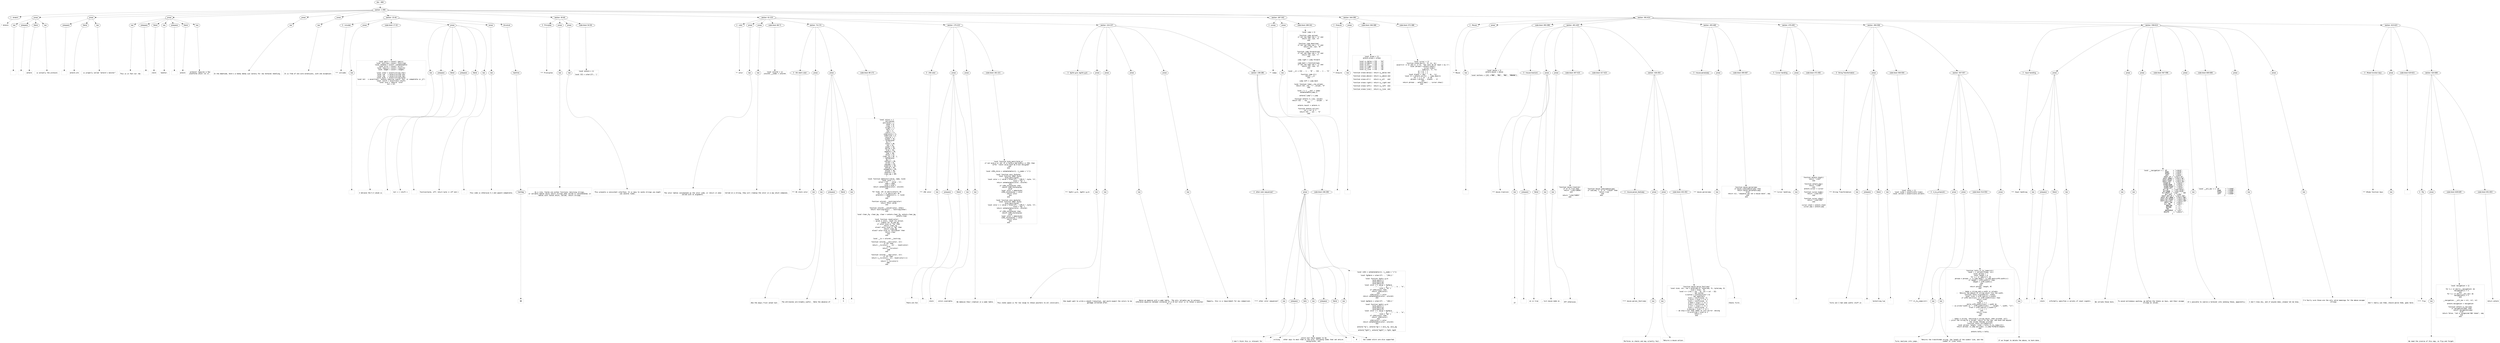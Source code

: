 digraph lpegNode {

node [fontname=Helvetica]
edge [style=dashed]

doc_0 [label="doc - 684"]


doc_0 -> { section_1}
{rank=same; section_1}

section_1 [label="section: 1-390"]


// END RANK doc_0

section_1 -> { header_2 prose_3 prose_4 prose_5 prose_6 prose_7 section_8 section_9 section_10 section_11 section_12 section_13}
{rank=same; header_2 prose_3 prose_4 prose_5 prose_6 prose_7 section_8 section_9 section_10 section_11 section_12 section_13}

header_2 [label="1 : Anterm"]

prose_3 [label="prose"]

prose_4 [label="prose"]

prose_5 [label="prose"]

prose_6 [label="prose"]

prose_7 [label="prose"]

section_8 [label="section: 15-44"]

section_9 [label="section: 45-60"]

section_10 [label="section: 61-223"]

section_11 [label="section: 287-343"]

section_12 [label="section: 344-390"]

section_13 [label="section: 391-614"]


// END RANK section_1

header_2 -> leaf_14
leaf_14  [color=Gray,shape=rectangle,fontname=Inconsolata,label="* Anterm"]
// END RANK header_2

prose_3 -> { raw_15 prespace_16 literal_17 raw_18}
{rank=same; raw_15 prespace_16 literal_17 raw_18}

raw_15 [label="raw"]

prespace_16 [label="prespace"]

literal_17 [label="literal"]

raw_18 [label="raw"]


// END RANK prose_3

raw_15 -> leaf_19
leaf_19  [color=Gray,shape=rectangle,fontname=Inconsolata,label="
"]
// END RANK raw_15

prespace_16 -> leaf_20
leaf_20  [color=Gray,shape=rectangle,fontname=Inconsolata,label=""]
// END RANK prespace_16

literal_17 -> leaf_21
leaf_21  [color=Gray,shape=rectangle,fontname=Inconsolata,label="anterm"]
// END RANK literal_17

raw_18 -> leaf_22
leaf_22  [color=Gray,shape=rectangle,fontname=Inconsolata,label=" is actually the protocol.
"]
// END RANK raw_18

prose_4 -> { prespace_23 literal_24 raw_25}
{rank=same; prespace_23 literal_24 raw_25}

prespace_23 [label="prespace"]

literal_24 [label="literal"]

raw_25 [label="raw"]


// END RANK prose_4

prespace_23 -> leaf_26
leaf_26  [color=Gray,shape=rectangle,fontname=Inconsolata,label=""]
// END RANK prespace_23

literal_24 -> leaf_27
leaf_27  [color=Gray,shape=rectangle,fontname=Inconsolata,label="anterm.orb"]
// END RANK literal_24

raw_25 -> leaf_28
leaf_28  [color=Gray,shape=rectangle,fontname=Inconsolata,label=" is properly called \"anterm's monster\".
"]
// END RANK raw_25

prose_5 -> { raw_29 prespace_30 literal_31 raw_32 prespace_33 literal_34 raw_35}
{rank=same; raw_29 prespace_30 literal_31 raw_32 prespace_33 literal_34 raw_35}

raw_29 [label="raw"]

prespace_30 [label="prespace"]

literal_31 [label="literal"]

raw_32 [label="raw"]

prespace_33 [label="prespace"]

literal_34 [label="literal"]

raw_35 [label="raw"]


// END RANK prose_5

raw_29 -> leaf_36
leaf_36  [color=Gray,shape=rectangle,fontname=Inconsolata,label="
This is in fact our raw"]
// END RANK raw_29

prespace_30 -> leaf_37
leaf_37  [color=Gray,shape=rectangle,fontname=Inconsolata,label=" "]
// END RANK prespace_30

literal_31 -> leaf_38
leaf_38  [color=Gray,shape=rectangle,fontname=Inconsolata,label="xterm"]
// END RANK literal_31

raw_32 -> leaf_39
leaf_39  [color=Gray,shape=rectangle,fontname=Inconsolata,label=" handler. "]
// END RANK raw_32

prespace_33 -> leaf_40
leaf_40  [color=Gray,shape=rectangle,fontname=Inconsolata,label=" "]
// END RANK prespace_33

literal_34 -> leaf_41
leaf_41  [color=Gray,shape=rectangle,fontname=Inconsolata,label="anterm"]
// END RANK literal_34

raw_35 -> leaf_42
leaf_42  [color=Gray,shape=rectangle,fontname=Inconsolata,label=" protocol requires a few
platforms which run it.
"]
// END RANK raw_35

prose_6 -> { raw_43}
{rank=same; raw_43}

raw_43 [label="raw"]


// END RANK prose_6

raw_43 -> leaf_44
leaf_44  [color=Gray,shape=rectangle,fontname=Inconsolata,label="
In the meantime, here's a handy dandy Lua library for raw terminal handling.
"]
// END RANK raw_43

prose_7 -> { raw_45}
{rank=same; raw_45}

raw_45 [label="raw"]


// END RANK prose_7

raw_45 -> leaf_46
leaf_46  [color=Gray,shape=rectangle,fontname=Inconsolata,label="
It is free of non-core extensions, with one exception:
"]
// END RANK raw_45

section_8 -> { header_47 prose_48 codeblock_49 prose_50 prose_51 structure_52}
{rank=same; header_47 prose_48 codeblock_49 prose_50 prose_51 structure_52}

header_47 [label="3 : includes"]

prose_48 [label="prose"]

codeblock_49 [label="code block 17-33"]

prose_50 [label="prose"]

prose_51 [label="prose"]

structure_52 [label="structure"]


// END RANK section_8

header_47 -> leaf_53
leaf_53  [color=Gray,shape=rectangle,fontname=Inconsolata,label="*** includes"]
// END RANK header_47

prose_48 -> { raw_54}
{rank=same; raw_54}

raw_54 [label="raw"]


// END RANK prose_48

raw_54 -> leaf_55
leaf_55  [color=Gray,shape=rectangle,fontname=Inconsolata,label="
"]
// END RANK raw_54

codeblock_49 -> leaf_56
leaf_56  [color=Gray,shape=rectangle,fontname=Inconsolata,label="local pairs = assert (pairs)
local tostring = assert (tostring)
local setmeta = assert (setmetatable)
local error = assert (error)
local require = assert (require)
local rawget = assert (rawget)

local schar = assert(string.char)
local sub   = assert(string.sub)
local rep   = assert(string.rep)
local byte  = assert(string.byte)
local bit   = assert(bit, \"anterm requires Luajit 'bit' or compatible in _G\")
local rshift = assert(bit.rshift)
local core = require \"core\"
bit = nil"]
// END RANK codeblock_49

prose_50 -> { raw_57 prespace_58 literal_59 prespace_60 literal_61 raw_62}
{rank=same; raw_57 prespace_58 literal_59 prespace_60 literal_61 raw_62}

raw_57 [label="raw"]

prespace_58 [label="prespace"]

literal_59 [label="literal"]

prespace_60 [label="prespace"]

literal_61 [label="literal"]

raw_62 [label="raw"]


// END RANK prose_50

raw_57 -> leaf_63
leaf_63  [color=Gray,shape=rectangle,fontname=Inconsolata,label="
I believe the 5.3 idiom is"]
// END RANK raw_57

prespace_58 -> leaf_64
leaf_64  [color=Gray,shape=rectangle,fontname=Inconsolata,label=" "]
// END RANK prespace_58

literal_59 -> leaf_65
leaf_65  [color=Gray,shape=rectangle,fontname=Inconsolata,label="bit = { rshift = "]
// END RANK literal_59

prespace_60 -> leaf_66
leaf_66  [color=Gray,shape=rectangle,fontname=Inconsolata,label=""]
// END RANK prespace_60

literal_61 -> leaf_67
leaf_67  [color=Gray,shape=rectangle,fontname=Inconsolata,label="function(byte, off) return byte >> off end }"]
// END RANK literal_61

raw_62 -> leaf_68
leaf_68  [color=Gray,shape=rectangle,fontname=Inconsolata,label=".
"]
// END RANK raw_62

prose_51 -> { raw_69}
{rank=same; raw_69}

raw_69 [label="raw"]


// END RANK prose_51

raw_69 -> leaf_70
leaf_70  [color=Gray,shape=rectangle,fontname=Inconsolata,label="
This code is otherwise 5.1 and upward compatible.
"]
// END RANK raw_69

structure_52 -> { hashline_71}
{rank=same; hashline_71}

hashline_71 [label="hashline"]


// END RANK structure_52

hashline_71 -> { hashtag_72}
{rank=same; hashtag_72}

hashtag_72 [label="hashtag"]


// END RANK hashline_71

hashtag_72 -> leaf_73
leaf_73  [color=Gray,shape=rectangle,fontname=Inconsolata,label="NB"]
// END RANK hashtag_72

section_9 -> { header_74 prose_75 prose_76 codeblock_77}
{rank=same; header_74 prose_75 prose_76 codeblock_77}

header_74 [label="3 : Principles"]

prose_75 [label="prose"]

prose_76 [label="prose"]

codeblock_77 [label="code block 54-58"]


// END RANK section_9

header_74 -> leaf_78
leaf_78  [color=Gray,shape=rectangle,fontname=Inconsolata,label="*** Principles"]
// END RANK header_74

prose_75 -> { raw_79}
{rank=same; raw_79}

raw_79 [label="raw"]


// END RANK prose_75

raw_79 -> leaf_80
leaf_80  [color=Gray,shape=rectangle,fontname=Inconsolata,label="

As a rule, fields are either functions returning strings,
or callable tables which return strings when called or concatenated, or
tables with fields which, called, return strings.
"]
// END RANK raw_79

prose_76 -> { raw_81}
{rank=same; raw_81}

raw_81 [label="raw"]


// END RANK prose_76

raw_81 -> leaf_82
leaf_82  [color=Gray,shape=rectangle,fontname=Inconsolata,label="
This presents a consistent interface. It is easy to cache strings you might
use several times.
"]
// END RANK raw_81

codeblock_77 -> leaf_83
leaf_83  [color=Gray,shape=rectangle,fontname=Inconsolata,label="local anterm = {}

local CSI = schar(27)..'['"]
// END RANK codeblock_77

section_10 -> { header_84 prose_85 prose_86 codeblock_87 section_88 section_89 section_90}
{rank=same; header_84 prose_85 prose_86 codeblock_87 section_88 section_89 section_90}

header_84 [label="2 : color"]

prose_85 [label="prose"]

prose_86 [label="prose"]

codeblock_87 [label="code block 68-71"]

section_88 [label="section: 74-174"]

section_89 [label="section: 175-223"]

section_90 [label="section: 224-237"]


// END RANK section_10

header_84 -> leaf_91
leaf_91  [color=Gray,shape=rectangle,fontname=Inconsolata,label="** color"]
// END RANK header_84

prose_85 -> { raw_92}
{rank=same; raw_92}

raw_92 [label="raw"]


// END RANK prose_85

raw_92 -> leaf_93
leaf_93  [color=Gray,shape=rectangle,fontname=Inconsolata,label="

The color tables concatenate as the color code, or return it when
called with no arguments.
"]
// END RANK raw_92

prose_86 -> { raw_94}
{rank=same; raw_94}

raw_94 [label="raw"]


// END RANK prose_86

raw_94 -> leaf_95
leaf_95  [color=Gray,shape=rectangle,fontname=Inconsolata,label="
Called on a string, they will cleanup the color in a way which composes.
"]
// END RANK raw_94

codeblock_87 -> leaf_96
leaf_96  [color=Gray,shape=rectangle,fontname=Inconsolata,label="local colormt = {}
colormt.__index = colormt"]
// END RANK codeblock_87

section_88 -> { header_97 prose_98 prose_99 codeblock_100}
{rank=same; header_97 prose_98 prose_99 codeblock_100}

header_97 [label="3 : OG xterm color"]

prose_98 [label="prose"]

prose_99 [label="prose"]

codeblock_100 [label="code block 80-172"]


// END RANK section_88

header_97 -> leaf_101
leaf_101  [color=Gray,shape=rectangle,fontname=Inconsolata,label="*** OG xterm color"]
// END RANK header_97

prose_98 -> { raw_102}
{rank=same; raw_102}

raw_102 [label="raw"]


// END RANK prose_98

raw_102 -> leaf_103
leaf_103  [color=Gray,shape=rectangle,fontname=Inconsolata,label="

Aka the angry fruit salad tier.
"]
// END RANK raw_102

prose_99 -> { raw_104 prespace_105 literal_106 raw_107}
{rank=same; raw_104 prespace_105 literal_106 raw_107}

raw_104 [label="raw"]

prespace_105 [label="prespace"]

literal_106 [label="literal"]

raw_107 [label="raw"]


// END RANK prose_99

raw_104 -> leaf_108
leaf_108  [color=Gray,shape=rectangle,fontname=Inconsolata,label="
The attributes are broadly useful.  Note the absence of"]
// END RANK raw_104

prespace_105 -> leaf_109
leaf_109  [color=Gray,shape=rectangle,fontname=Inconsolata,label=" "]
// END RANK prespace_105

literal_106 -> leaf_110
leaf_110  [color=Gray,shape=rectangle,fontname=Inconsolata,label="5"]
// END RANK literal_106

raw_107 -> leaf_111
leaf_111  [color=Gray,shape=rectangle,fontname=Inconsolata,label=".
"]
// END RANK raw_107

codeblock_100 -> leaf_112
leaf_112  [color=Gray,shape=rectangle,fontname=Inconsolata,label="local colors = {
    -- attributes
    attribute = {
        reset = 0,
        clear = 0,
        bright = 1,
        bold = 1,
        dim = 2,
        italic = 3,
        underscore = 4,
        underline = 4,
        reverse = 7,
        hidden = 8},
    -- foreground
    fg = {
        black = 30,
        red = 31,
        green = 32,
        yellow = 33,
        blue = 34,
        magenta = 35,
        cyan = 36,
        white = 37,
        clear_fg = 39  },
    -- background
    bg = {
        onblack = 40,
        onred = 41,
        ongreen = 42,
        onyellow = 43,
        onblue = 44,
        onmagenta = 45,
        oncyan = 46,
        onwhite = 47,
        clear_bg = 49}
}

local function makecolor(value, name, kind)
    local color = {
        value = CSI .. value ..\"m\",
        name = name,
        kind = kind }
    return setmetatable(color, colormt)
end

for kind, val in pairs(colors) do
    for c, v in pairs(val) do
        anterm[c] = makecolor(v, c, kind)
    end
end

function colormt.__tostring(color)
    return color.value
end

function colormt.__concat(color, other)
    return tostring(color) .. tostring(other)
end

local clear_fg, clear_bg, clear = anterm.clear_fg, anterm.clear_bg,
                                  anterm.clear

local function reset(color)
    -- given a color, reset its action.
    -- simple for fg and bg
    if color.kind == \"fg\" then
        return clear_fg
    elseif color.kind == \"bg\" then
        return clear_bg
    elseif color.kind == \"attribute\" then
        return clear
    end
end

local __ts = colormt.__tostring

function colormt.__call(color, str)
    if str then
        return __ts(color) .. str .. reset(color)
    else
        return __ts(color)
    end
end

function colormt.__repr(color, str)
   if str then
      return {__ts(color), str, reset(color)()}
   else
      return {__ts(color)}
   end
end"]
// END RANK codeblock_100

section_89 -> { header_113 prose_114 prose_115 codeblock_116}
{rank=same; header_113 prose_114 prose_115 codeblock_116}

header_113 [label="3 : 256 color"]

prose_114 [label="prose"]

prose_115 [label="prose"]

codeblock_116 [label="code block 181-221"]


// END RANK section_89

header_113 -> leaf_117
leaf_117  [color=Gray,shape=rectangle,fontname=Inconsolata,label="*** 256 color"]
// END RANK header_113

prose_114 -> { raw_118 prespace_119 literal_120 raw_121}
{rank=same; raw_118 prespace_119 literal_120 raw_121}

raw_118 [label="raw"]

prespace_119 [label="prespace"]

literal_120 [label="literal"]

raw_121 [label="raw"]


// END RANK prose_114

raw_118 -> leaf_122
leaf_122  [color=Gray,shape=rectangle,fontname=Inconsolata,label="

There are 512"]
// END RANK raw_118

prespace_119 -> leaf_123
leaf_123  [color=Gray,shape=rectangle,fontname=Inconsolata,label=" "]
// END RANK prespace_119

literal_120 -> leaf_124
leaf_124  [color=Gray,shape=rectangle,fontname=Inconsolata,label="xterm"]
// END RANK literal_120

raw_121 -> leaf_125
leaf_125  [color=Gray,shape=rectangle,fontname=Inconsolata,label=" colors available.
"]
// END RANK raw_121

prose_115 -> { raw_126}
{rank=same; raw_126}

raw_126 [label="raw"]


// END RANK prose_115

raw_126 -> leaf_127
leaf_127  [color=Gray,shape=rectangle,fontname=Inconsolata,label="
We memoize their creation in a weak table.
"]
// END RANK raw_126

codeblock_116 -> leaf_128
leaf_128  [color=Gray,shape=rectangle,fontname=Inconsolata,label="local function byte_panic(byte_p)
   if not byte_p or not (0 <= byte_p and byte_p <= 255) then
      error \"xterm value must be 8 bit unsigned\"
   end
end

local x256_store = setmetatable({}, {__mode = \"v\"})

local function ansi_fg(byte)
    local function make (byte)
        byte_panic(byte)
        local color = { value = schar(27)..\"[38;5;\"..byte..\"m\",
                        kind = \"fg\" }
        return setmetatable(color, colormt)
    end
    if x256_store[byte] then
        return x256_store[byte]
    else
        local color = make(byte)
        x256_store[byte] = color
        return color
    end
end

local function ansi_bg(byte)
    local function make (byte)
        byte_panic(byte)
        local color = { value = schar(27)..\"[48;5;\"..byte..\"m\",
                        kind = \"bg\" }
        return setmetatable(color, colormt)
    end
    if x256_store[byte] then
        return x256_store[byte]
    else
        local color = make(byte)
        x256_store[byte] = color
        return color
    end
end"]
// END RANK codeblock_116

section_90 -> { header_129 prose_130 prose_131 prose_132 prose_133 section_134}
{rank=same; header_129 prose_130 prose_131 prose_132 prose_133 section_134}

header_129 [label="3 : fg24(r,g,b), bg24(r,g,b)"]

prose_130 [label="prose"]

prose_131 [label="prose"]

prose_132 [label="prose"]

prose_133 [label="prose"]

section_134 [label="section: 238-286"]


// END RANK section_90

header_129 -> leaf_135
leaf_135  [color=Gray,shape=rectangle,fontname=Inconsolata,label="*** fg24(r,g,b), bg24(r,g,b)"]
// END RANK header_129

prose_130 -> { raw_136}
{rank=same; raw_136}

raw_136 [label="raw"]


// END RANK prose_130

raw_136 -> leaf_137
leaf_137  [color=Gray,shape=rectangle,fontname=Inconsolata,label="

This state space is far too large to retain pointers to all colorizers.
"]
// END RANK raw_136

prose_131 -> { raw_138}
{rank=same; raw_138}

raw_138 [label="raw"]


// END RANK prose_131

raw_138 -> leaf_139
leaf_139  [color=Gray,shape=rectangle,fontname=Inconsolata,label="
One might want to write a smooth transition, and would expect the colors to be
garbage collected after.
"]
// END RANK raw_138

prose_132 -> { raw_140}
{rank=same; raw_140}

raw_140 [label="raw"]


// END RANK prose_132

raw_140 -> leaf_141
leaf_141  [color=Gray,shape=rectangle,fontname=Inconsolata,label="
Hence we memoize with a weak table.  The only reliable way to achieve
reference equality between instances of a 24 bit color is to retain a pointer
to it.
"]
// END RANK raw_140

prose_133 -> { raw_142}
{rank=same; raw_142}

raw_142 [label="raw"]


// END RANK prose_133

raw_142 -> leaf_143
leaf_143  [color=Gray,shape=rectangle,fontname=Inconsolata,label="
Happily, this is a requirement for any comparison.

"]
// END RANK raw_142

section_134 -> { header_144 prose_145 codeblock_146}
{rank=same; header_144 prose_145 codeblock_146}

header_144 [label="4 : other color sequences?"]

prose_145 [label="prose"]

codeblock_146 [label="code block 246-284"]


// END RANK section_134

header_144 -> leaf_147
leaf_147  [color=Gray,shape=rectangle,fontname=Inconsolata,label="**** other color sequences?"]
// END RANK header_144

prose_145 -> { raw_148 prespace_149 italic_150 raw_151 prespace_152 literal_153 raw_154}
{rank=same; raw_148 prespace_149 italic_150 raw_151 prespace_152 literal_153 raw_154}

raw_148 [label="raw"]

prespace_149 [label="prespace"]

italic_150 [label="italic"]

raw_151 [label="raw"]

prespace_152 [label="prespace"]

literal_153 [label="literal"]

raw_154 [label="raw"]


// END RANK prose_145

raw_148 -> leaf_155
leaf_155  [color=Gray,shape=rectangle,fontname=Inconsolata,label="

I don't think this is relevant for"]
// END RANK raw_148

prespace_149 -> leaf_156
leaf_156  [color=Gray,shape=rectangle,fontname=Inconsolata,label=" "]
// END RANK prespace_149

italic_150 -> leaf_157
leaf_157  [color=Gray,shape=rectangle,fontname=Inconsolata,label="writing"]
// END RANK italic_150

raw_151 -> leaf_158
leaf_158  [color=Gray,shape=rectangle,fontname=Inconsolata,label=" colors but there appear to be
other ways to emit them in the wild, including codes that set entire
backgrounds, and"]
// END RANK raw_151

prespace_152 -> leaf_159
leaf_159  [color=Gray,shape=rectangle,fontname=Inconsolata,label=" "]
// END RANK prespace_152

literal_153 -> leaf_160
leaf_160  [color=Gray,shape=rectangle,fontname=Inconsolata,label="#"]
// END RANK literal_153

raw_154 -> leaf_161
leaf_161  [color=Gray,shape=rectangle,fontname=Inconsolata,label=" hex-coded colors are also supported.
"]
// END RANK raw_154

codeblock_146 -> leaf_162
leaf_162  [color=Gray,shape=rectangle,fontname=Inconsolata,label="local x24k = setmetatable({}, {__mode = \"v\"})

local fg24pre = schar(27) .. \"[38;2;\"

local function fg24(r,g,b)
   byte_panic(r)
   byte_panic(g)
   byte_panic(b)
   local color = { value = fg24pre
                           .. r .. \";\" .. g .. \";\" .. b .. \"m\",
                   kind = \"fg\" }
   if x24k[color] then
      return x24k[color]
   end
   x24k[color] = color
   return setmetatable(color, colormt)
end

local bg24pre = schar(27) .. \"[48;2;\"

local function bg24(r,g,b)
   byte_panic(r)
   byte_panic(g)
   byte_panic(b)
   local color = { value = bg24pre
                           .. r .. \";\" .. g .. \";\" .. b .. \"m\",
                   kind = \"bg\" }
   if x24k[color] then
      return x24k[color]
   end
   x24k[color] = color
   return setmetatable(color, colormt)
end

anterm[\"fg\"], anterm[\"bg\"] = ansi_fg, ansi_bg

anterm[\"fg24\"], anterm[\"bg24\"] = fg24, bg24"]
// END RANK codeblock_146

section_11 -> { header_163 prose_164 codeblock_165}
{rank=same; header_163 prose_164 codeblock_165}

header_163 [label="2 : Jumps"]

prose_164 [label="prose"]

codeblock_165 [label="code block 289-341"]


// END RANK section_11

header_163 -> leaf_166
leaf_166  [color=Gray,shape=rectangle,fontname=Inconsolata,label="** Jumps"]
// END RANK header_163

prose_164 -> { raw_167}
{rank=same; raw_167}

raw_167 [label="raw"]


// END RANK prose_164

raw_167 -> leaf_168
leaf_168  [color=Gray,shape=rectangle,fontname=Inconsolata,label="
"]
// END RANK raw_167

codeblock_165 -> leaf_169
leaf_169  [color=Gray,shape=rectangle,fontname=Inconsolata,label="local jump = {}

function jump.up(num)
    if not num then num = \"1\" end
    return CSI..num..\"A\"
end

function jump.down(num)
    if not num then num = \"1\" end
        return CSI..num..\"B\"
end

function jump.forward(num)
    if not num then num = \"1\" end
    return CSI..num..\"C\"
end

jump.right = jump.forward

jump.back = function(num)
    if not num then num = \"1\" end
    return CSI..num..\"D\"
end

local __nl = CSI .. 1 .. \"B\" .. CSI .. 1 .. \"G\"

function jump.nl()
   return __nl
end

jump.left = jump.back

local function Jump(_,row,column)
    return CSI..row..\";\"..column..\"H\"
end

local J = { __call = Jump}
setmetatable(jump,J)

anterm[\"jump\"] = jump

function anterm.rc (row, column)
   return CSI .. row .. \";\" .. column .. \"H\"
end

anterm.rowcol = anterm.rc

function anterm.col(col)
   col = col or 1
   return CSI .. col .. \"G\"
end"]
// END RANK codeblock_165

section_12 -> { header_170 prose_171 codeblock_172 codeblock_173}
{rank=same; header_170 prose_171 codeblock_172 codeblock_173}

header_170 [label="2 : Erasure"]

prose_171 [label="prose"]

codeblock_172 [label="code block 346-368"]

codeblock_173 [label="code block 372-388"]


// END RANK section_12

header_170 -> leaf_174
leaf_174  [color=Gray,shape=rectangle,fontname=Inconsolata,label="** Erasure"]
// END RANK header_170

prose_171 -> { raw_175}
{rank=same; raw_175}

raw_175 [label="raw"]


// END RANK prose_171

raw_175 -> leaf_176
leaf_176  [color=Gray,shape=rectangle,fontname=Inconsolata,label="
"]
// END RANK raw_175

codeblock_172 -> leaf_177
leaf_177  [color=Gray,shape=rectangle,fontname=Inconsolata,label="local erase = {}
anterm.erase = erase

local e__below = CSI .. \"0J\"
local e__above = CSI .. \"1J\"
local e__all   = CSI .. \"2J\"
local e__right = CSI .. \"0K\"
local e__left  = CSI .. \"1K\"
local e__line  = CSI .. \"2K\"

function erase.below() return e__below end

function erase.above() return e__above end

function erase.all()   return e__all   end

function erase.right() return e__right end

function erase.left()  return e__left  end

function erase.line()  return e__line  end"]
// END RANK codeblock_172

codeblock_173 -> leaf_178
leaf_178  [color=Gray,shape=rectangle,fontname=Inconsolata,label="local cursor = {}
function erase.box(tr, tc, br, bc)
   assert(tr <= br and tc <= bc, \"box must be at least 1 by 1\")
   local phrase = anterm.stash()
               .. cursor.hide()
               .. Jump(nil, tr, tc)
   br = br + 1
   bc = bc + 1
   local blanks = rep(\" \", bc - tc)
   local nl = anterm.col(tc) .. jump.down(1)
   for i = 1, br - tr do
      phrase = phrase .. blanks .. nl
   end
   return phrase .. anterm.pop() .. cursor.show()
end"]
// END RANK codeblock_173

section_13 -> { header_179 prose_180 codeblock_181 section_182 section_183 section_184 section_185 section_186 section_187}
{rank=same; header_179 prose_180 codeblock_181 section_182 section_183 section_184 section_185 section_186 section_187}

header_179 [label="2 : Mouse"]

prose_180 [label="prose"]

codeblock_181 [label="code block 393-398"]

section_182 [label="section: 401-425"]

section_183 [label="section: 455-469"]

section_184 [label="section: 470-493"]

section_185 [label="section: 494-506"]

section_186 [label="section: 558-614"]

section_187 [label="section: 615-623"]


// END RANK section_13

header_179 -> leaf_188
leaf_188  [color=Gray,shape=rectangle,fontname=Inconsolata,label="** Mouse"]
// END RANK header_179

prose_180 -> { raw_189}
{rank=same; raw_189}

raw_189 [label="raw"]


// END RANK prose_180

raw_189 -> leaf_190
leaf_190  [color=Gray,shape=rectangle,fontname=Inconsolata,label="
"]
// END RANK raw_189

codeblock_181 -> leaf_191
leaf_191  [color=Gray,shape=rectangle,fontname=Inconsolata,label="local mouse = {}
anterm.mouse = mouse

local buttons = {[0] =\"MB0\", \"MB1\", \"MB2\", \"MBNONE\"}"]
// END RANK codeblock_181

section_182 -> { header_192 prose_193 prose_194 codeblock_195 codeblock_196 section_197}
{rank=same; header_192 prose_193 prose_194 codeblock_195 codeblock_196 section_197}

header_192 [label="3 : mouse.track(on)"]

prose_193 [label="prose"]

prose_194 [label="prose"]

codeblock_195 [label="code block 407-415"]

codeblock_196 [label="code block 417-423"]

section_197 [label="section: 426-454"]


// END RANK section_182

header_192 -> leaf_198
leaf_198  [color=Gray,shape=rectangle,fontname=Inconsolata,label="*** mouse.track(on)"]
// END RANK header_192

prose_193 -> { raw_199 prespace_200 literal_201 raw_202}
{rank=same; raw_199 prespace_200 literal_201 raw_202}

raw_199 [label="raw"]

prespace_200 [label="prespace"]

literal_201 [label="literal"]

raw_202 [label="raw"]


// END RANK prose_193

raw_199 -> leaf_203
leaf_203  [color=Gray,shape=rectangle,fontname=Inconsolata,label="

If"]
// END RANK raw_199

prespace_200 -> leaf_204
leaf_204  [color=Gray,shape=rectangle,fontname=Inconsolata,label=" "]
// END RANK prespace_200

literal_201 -> leaf_205
leaf_205  [color=Gray,shape=rectangle,fontname=Inconsolata,label="on == true"]
// END RANK literal_201

raw_202 -> leaf_206
leaf_206  [color=Gray,shape=rectangle,fontname=Inconsolata,label=", turn mouse mode on.
"]
// END RANK raw_202

prose_194 -> { raw_207}
{rank=same; raw_207}

raw_207 [label="raw"]


// END RANK prose_194

raw_207 -> leaf_208
leaf_208  [color=Gray,shape=rectangle,fontname=Inconsolata,label="
Off otherwise.
"]
// END RANK raw_207

codeblock_195 -> leaf_209
leaf_209  [color=Gray,shape=rectangle,fontname=Inconsolata,label="function mouse.track(on)
   if on == true then
      return \"\\x1b[?1003h\"
   end

   return \"\\x1b[?1003l\"
end"]
// END RANK codeblock_195

codeblock_196 -> leaf_210
leaf_210  [color=Gray,shape=rectangle,fontname=Inconsolata,label="function mouse.ismousemove(seq)
   if sub(seq, 1, 3) == \"\\x1b[M\" then
      return true
   end
end"]
// END RANK codeblock_196

section_197 -> { header_211 prose_212 prose_213 codeblock_214}
{rank=same; header_211 prose_212 prose_213 codeblock_214}

header_211 [label="4 : mouse.parser_fast(seq)"]

prose_212 [label="prose"]

prose_213 [label="prose"]

codeblock_214 [label="code block 432-452"]


// END RANK section_197

header_211 -> leaf_215
leaf_215  [color=Gray,shape=rectangle,fontname=Inconsolata,label="**** mouse.parser_fast(seq)"]
// END RANK header_211

prose_212 -> { raw_216}
{rank=same; raw_216}

raw_216 [label="raw"]


// END RANK prose_212

raw_216 -> leaf_217
leaf_217  [color=Gray,shape=rectangle,fontname=Inconsolata,label="

Performs no checks and may silently fail.
"]
// END RANK raw_216

prose_213 -> { raw_218}
{rank=same; raw_218}

raw_218 [label="raw"]


// END RANK prose_213

raw_218 -> leaf_219
leaf_219  [color=Gray,shape=rectangle,fontname=Inconsolata,label="
Returns a mouse action.
"]
// END RANK raw_218

codeblock_214 -> leaf_220
leaf_220  [color=Gray,shape=rectangle,fontname=Inconsolata,label="function mouse.parse_fast(seq)
   local kind, col, row = byte(seq,4), byte(seq, 5), byte(seq, 6)
   kind = kind - 32
   local m = {row = row - 32, col = col - 32}
   -- Get button
   m.button = buttons[kind % 4]
   -- Get modifiers
   kind = rshift(kind, 2)
   m.shift = kind % 2 == 1
   kind = rshift(kind, 1)
   m.meta = kind % 2 == 1
   kind = rshift(kind, 1)
   m.ctrl = kind % 2 == 1
   kind = rshift(kind, 1)
   m.moving = kind % 2 == 1
   -- we skip a bit that seems to just mirror .moving
   m.scrolling = kind == 2
   return m
end"]
// END RANK codeblock_214

section_183 -> { header_221 prose_222 codeblock_223}
{rank=same; header_221 prose_222 codeblock_223}

header_221 [label="3 : mouse.parse(seq)"]

prose_222 [label="prose"]

codeblock_223 [label="code block 459-467"]


// END RANK section_183

header_221 -> leaf_224
leaf_224  [color=Gray,shape=rectangle,fontname=Inconsolata,label="*** mouse.parse(seq)"]
// END RANK header_221

prose_222 -> { raw_225}
{rank=same; raw_225}

raw_225 [label="raw"]


// END RANK prose_222

raw_225 -> leaf_226
leaf_226  [color=Gray,shape=rectangle,fontname=Inconsolata,label="

Checks first.
"]
// END RANK raw_225

codeblock_223 -> leaf_227
leaf_227  [color=Gray,shape=rectangle,fontname=Inconsolata,label="function mouse.parse(seq)
   if mouse.ismousemove(seq) then
      return mouse.parsefast(seq)
   else
      return nil, \"sequence was not a mouse move\", seq
   end
end"]
// END RANK codeblock_223

section_184 -> { header_228 prose_229 codeblock_230}
{rank=same; header_228 prose_229 codeblock_230}

header_228 [label="3 : Cursor handling"]

prose_229 [label="prose"]

codeblock_230 [label="code block 472-492"]


// END RANK section_184

header_228 -> leaf_231
leaf_231  [color=Gray,shape=rectangle,fontname=Inconsolata,label="*** Cursor handling"]
// END RANK header_228

prose_229 -> { raw_232}
{rank=same; raw_232}

raw_232 [label="raw"]


// END RANK prose_229

raw_232 -> leaf_233
leaf_233  [color=Gray,shape=rectangle,fontname=Inconsolata,label="
"]
// END RANK raw_232

codeblock_230 -> leaf_234
leaf_234  [color=Gray,shape=rectangle,fontname=Inconsolata,label="function anterm.stash()
   return \"\\x1b7\"
end

function anterm.pop()
   return \"\\x1b8\"
end
anterm.cursor = cursor

function cursor.hide()
   return \"\\x1b[?25l\"
end

function cursor.show()
   return \"\\x1b[?25h\"
end

cursor.stash = anterm.stash
cursor.pop = anterm.pop"]
// END RANK codeblock_230

section_185 -> { header_235 prose_236 codeblock_237 section_238}
{rank=same; header_235 prose_236 codeblock_237 section_238}

header_235 [label="3 : String Transformation"]

prose_236 [label="prose"]

codeblock_237 [label="code block 500-504"]

section_238 [label="section: 507-557"]


// END RANK section_185

header_235 -> leaf_239
leaf_239  [color=Gray,shape=rectangle,fontname=Inconsolata,label="*** String Transformation"]
// END RANK header_235

prose_236 -> { raw_240 prespace_241 literal_242 raw_243}
{rank=same; raw_240 prespace_241 literal_242 raw_243}

raw_240 [label="raw"]

prespace_241 [label="prespace"]

literal_242 [label="literal"]

raw_243 [label="raw"]


// END RANK prose_236

raw_240 -> leaf_244
leaf_244  [color=Gray,shape=rectangle,fontname=Inconsolata,label="

Turns out I had some useful stuff in"]
// END RANK raw_240

prespace_241 -> leaf_245
leaf_245  [color=Gray,shape=rectangle,fontname=Inconsolata,label=" "]
// END RANK prespace_241

literal_242 -> leaf_246
leaf_246  [color=Gray,shape=rectangle,fontname=Inconsolata,label="termstring.lua"]
// END RANK literal_242

raw_243 -> leaf_247
leaf_247  [color=Gray,shape=rectangle,fontname=Inconsolata,label=".


"]
// END RANK raw_243

codeblock_237 -> leaf_248
leaf_248  [color=Gray,shape=rectangle,fontname=Inconsolata,label="local totty = {}
local lines = assert(core.lines)
local collect = assert(core.collect)"]
// END RANK codeblock_237

section_238 -> { header_249 prose_250 prose_251 codeblock_252 prose_253}
{rank=same; header_249 prose_250 prose_251 codeblock_252 prose_253}

header_249 [label="4 : nl_to_jumps(str)"]

prose_250 [label="prose"]

prose_251 [label="prose"]

codeblock_252 [label="code block 514-554"]

prose_253 [label="prose"]


// END RANK section_238

header_249 -> leaf_254
leaf_254  [color=Gray,shape=rectangle,fontname=Inconsolata,label="**** nl_to_jumps(str)"]
// END RANK header_249

prose_250 -> { raw_255}
{rank=same; raw_255}

raw_255 [label="raw"]


// END RANK prose_250

raw_255 -> leaf_256
leaf_256  [color=Gray,shape=rectangle,fontname=Inconsolata,label="

Turns newlines into jumps.
"]
// END RANK raw_255

prose_251 -> { raw_257}
{rank=same; raw_257}

raw_257 [label="raw"]


// END RANK prose_251

raw_257 -> leaf_258
leaf_258  [color=Gray,shape=rectangle,fontname=Inconsolata,label="
Returns the transformed string, the length of the widest line, and the
number of lines total.
"]
// END RANK raw_257

codeblock_252 -> leaf_259
leaf_259  [color=Gray,shape=rectangle,fontname=Inconsolata,label="function totty.nl_to_jumps(str)
  local l = collect(lines, str)
  local phrase = \"\"
  local length = 0
  for i,v in ipairs(l) do
    phrase = phrase..v..a.jump.down()..a.jump.back(utf8.width(v))
    if length < utf8.width(v) then
      length = utf8.width(v)
    end
  end
  return phrase, length, #l
end

--- takes a string and a width in columns.
--  Returns the amount of string which fits the width.
function totty.truncate(str, width)
  local trunc = utf8.sub(str,1,width)
  if utf8.len(trunc) == utf8.width(trunc) then
    return trunc
  else
    local i = 1
    while utf8.width(trunc) > width do
      -- io.write(\"width is \", utf8.width(trunc), \"  target: \", width, \"\\n\")
      trunc = utf8.sub(str,1,width-i)
      i = i + 1
    end
    return trunc
  end
end

-- takes a string, returning a string which, when printed, will:
-- print the string as a column, return to the top, and move one beyond
-- the column thereby printed.
function totty.collimate(str)
  local phrase, length, lines = totty.nl_to_jumps(str)
  return phrase..a.jump.up(lines)..a.jump.forward(length)
end

anterm.totty = totty"]
// END RANK codeblock_252

prose_253 -> { raw_260}
{rank=same; raw_260}

raw_260 [label="raw"]


// END RANK prose_253

raw_260 -> leaf_261
leaf_261  [color=Gray,shape=rectangle,fontname=Inconsolata,label="
If we forget to delete the above, no harm done.
"]
// END RANK raw_260

section_186 -> { header_262 prose_263 prose_264 prose_265 codeblock_266 prose_267 codeblock_268 prose_269 prose_270}
{rank=same; header_262 prose_263 prose_264 prose_265 codeblock_266 prose_267 codeblock_268 prose_269 prose_270}

header_262 [label="3 : Input handling"]

prose_263 [label="prose"]

prose_264 [label="prose"]

prose_265 [label="prose"]

codeblock_266 [label="code block 567-596"]

prose_267 [label="prose"]

codeblock_268 [label="code block 600-606"]

prose_269 [label="prose"]

prose_270 [label="prose"]


// END RANK section_186

header_262 -> leaf_271
leaf_271  [color=Gray,shape=rectangle,fontname=Inconsolata,label="*** Input handling"]
// END RANK header_262

prose_263 -> { raw_272 prespace_273 literal_274 raw_275}
{rank=same; raw_272 prespace_273 literal_274 raw_275}

raw_272 [label="raw"]

prespace_273 [label="prespace"]

literal_274 [label="literal"]

raw_275 [label="raw"]


// END RANK prose_263

raw_272 -> leaf_276
leaf_276  [color=Gray,shape=rectangle,fontname=Inconsolata,label=""]
// END RANK raw_272

prespace_273 -> leaf_277
leaf_277  [color=Gray,shape=rectangle,fontname=Inconsolata,label=""]
// END RANK prespace_273

literal_274 -> leaf_278
leaf_278  [color=Gray,shape=rectangle,fontname=Inconsolata,label="xterm"]
// END RANK literal_274

raw_275 -> leaf_279
leaf_279  [color=Gray,shape=rectangle,fontname=Inconsolata,label=" informally specifies a variety of input signals.
"]
// END RANK raw_275

prose_264 -> { raw_280}
{rank=same; raw_280}

raw_280 [label="raw"]


// END RANK prose_264

raw_280 -> leaf_281
leaf_281  [color=Gray,shape=rectangle,fontname=Inconsolata,label="
We collate those here.
"]
// END RANK raw_280

prose_265 -> { raw_282}
{rank=same; raw_282}

raw_282 [label="raw"]


// END RANK prose_265

raw_282 -> leaf_283
leaf_283  [color=Gray,shape=rectangle,fontname=Inconsolata,label="
To avoid extraneous quoting, we define the tokens as keys, and their escape
strings as values.
"]
// END RANK raw_282

codeblock_266 -> leaf_284
leaf_284  [color=Gray,shape=rectangle,fontname=Inconsolata,label="local __navigation = {  UP       = \"\\x1b[A\",
                        DOWN     = \"\\x1b[B\",
                        RIGHT    = \"\\x1b[C\",
                        LEFT     = \"\\x1b[D\",
                        SHIFT_UP = \"\\x1b[1;2A\",
                        SHIFT_DOWN = \"\\x1b[1;2B\",
                        SHIFT_RIGHT = \"\\x1b[1;2C\",
                        SHIFT_LEFT  = \"\\x1b[1;2D\",
                        HYPER_UP    = \"\\x1b[5~\",
                        HYPER_DOWN  = \"\\x1b[6~\",
                        HYPER_RIGHT = \"\\x1b[F\",
                        HYPER_LEFT  = \"\\x1b[H\",
                        ALT_UP    = \"\\x1b\\x1b[A\",
                        ALT_DOWN  = \"\\x1b\\x1b[B\",
                        ALT_RIGHT = \"\\x1bf\", -- heh
                        ALT_LEFT  = \"\\x1bb\",
                        SHIFT_ALT_UP = \"\\x1b[1;10A\",
                        SHIFT_ALT_DOWN = \"\\x1b[1;10B\",
                        SHIFT_ALT_RIGHT = \"\\x1b[1;10C\",
                        SHIFT_ALT_LEFT  = \"\\x1b[1;10D\",
                        SHIFT_TAB  = \"\\x1b[Z\",
                        ALT_TAB    = \"\\x1b\\t\",
                        NEWLINE    = \"\\n\",
                        RETURN     = \"\\r\",
                        TAB        = \"\\t\",
                        BACKSPACE  = \"\\127\",
                        DELETE     = \"\\x1b[3~\",
                     }"]
// END RANK codeblock_266

prose_267 -> { raw_285}
{rank=same; raw_285}

raw_285 [label="raw"]


// END RANK prose_267

raw_285 -> leaf_286
leaf_286  [color=Gray,shape=rectangle,fontname=Inconsolata,label="
It's possible to coerce a terminal into sending these, apparently:
"]
// END RANK raw_285

codeblock_268 -> leaf_287
leaf_287  [color=Gray,shape=rectangle,fontname=Inconsolata,label="local __alt_nav = {  UP       = \"\\x1bOA\",
                     DOWN     = \"\\x1bOB\",
                     RIGHT    = \"\\x1bOC\",
                     LEFT     = \"\\x1bOD\",
                  }"]
// END RANK codeblock_268

prose_269 -> { raw_288}
{rank=same; raw_288}

raw_288 [label="raw"]


// END RANK prose_269

raw_288 -> leaf_289
leaf_289  [color=Gray,shape=rectangle,fontname=Inconsolata,label="
I don't know why, and if anyone does, please let me know.
"]
// END RANK raw_288

prose_270 -> { raw_290}
{rank=same; raw_290}

raw_290 [label="raw"]


// END RANK prose_270

raw_290 -> leaf_291
leaf_291  [color=Gray,shape=rectangle,fontname=Inconsolata,label="
I'm fairly sure those are the only valid meanings for the above escape
strings.

"]
// END RANK raw_290

section_187 -> { header_292 prose_293 codeblock_294 section_295}
{rank=same; header_292 prose_293 codeblock_294 section_295}

header_292 [label="3 : #todo function keys"]

prose_293 [label="prose"]

codeblock_294 [label="code block 619-621"]

section_295 [label="section: 624-684"]


// END RANK section_187

header_292 -> leaf_296
leaf_296  [color=Gray,shape=rectangle,fontname=Inconsolata,label="*** #todo function keys"]
// END RANK header_292

prose_293 -> { raw_297}
{rank=same; raw_297}

raw_297 [label="raw"]


// END RANK prose_293

raw_297 -> leaf_298
leaf_298  [color=Gray,shape=rectangle,fontname=Inconsolata,label="

Don't really use them, should parse them, goes here:
"]
// END RANK raw_297

codeblock_294 -> leaf_299
leaf_299  [color=Gray,shape=rectangle,fontname=Inconsolata,label=""]
// END RANK codeblock_294

section_295 -> { header_300 prose_301 codeblock_302 codeblock_303}
{rank=same; header_300 prose_301 codeblock_302 codeblock_303}

header_300 [label="4 : flip"]

prose_301 [label="prose"]

codeblock_302 [label="code block 628-649"]

codeblock_303 [label="code block 651-653"]


// END RANK section_295

header_300 -> leaf_304
leaf_304  [color=Gray,shape=rectangle,fontname=Inconsolata,label="**** flip"]
// END RANK header_300

prose_301 -> { raw_305}
{rank=same; raw_305}

raw_305 [label="raw"]


// END RANK prose_301

raw_305 -> leaf_306
leaf_306  [color=Gray,shape=rectangle,fontname=Inconsolata,label="

We need the inverse of this map, so flip and forget:
"]
// END RANK raw_305

codeblock_302 -> leaf_307
leaf_307  [color=Gray,shape=rectangle,fontname=Inconsolata,label="local navigation = {}

for k,v in pairs(__navigation) do
   navigation[v] = k
end
for k,v in pairs(__alt_nav) do
   navigation[v] = k
end

__navigation, __alt_nav = nil, nil, nil

anterm.navigation = navigation

function anterm.is_nav(seq)
   if navigation[seq] then
      return navigation[seq]
   else
      return false, \"not a recognized NAV token\", seq
   end
end"]
// END RANK codeblock_302

codeblock_303 -> leaf_308
leaf_308  [color=Gray,shape=rectangle,fontname=Inconsolata,label="return anterm"]
// END RANK codeblock_303


}
